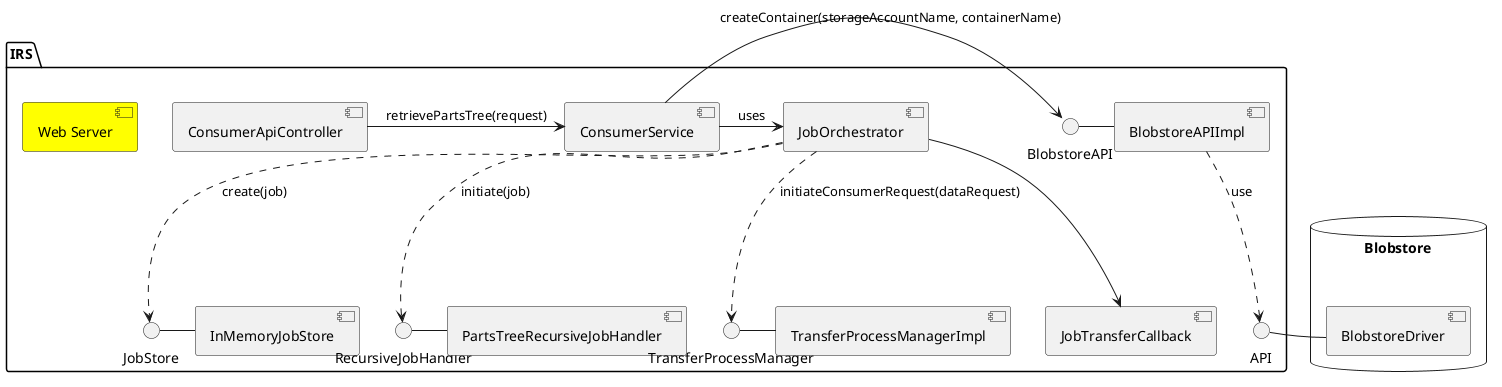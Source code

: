 @startuml
'https://plantuml.com/component-diagram


package "IRS" {

  component  [Web Server] #Yellow
  [ConsumerApiController]
  [ConsumerService]
  ConsumerApiController -> ConsumerService : retrievePartsTree(request)
  BlobstoreAPI - [BlobstoreAPIImpl]

  ConsumerService -> BlobstoreAPI : createContainer(storageAccountName, containerName)
  [JobOrchestrator]
  ConsumerService -> JobOrchestrator : uses
  BlobstoreAPIImpl ..> API : use
  JobStore -  [InMemoryJobStore]
  JobOrchestrator ..> JobStore : create(job)

  RecursiveJobHandler - [PartsTreeRecursiveJobHandler]
  JobOrchestrator ..> RecursiveJobHandler: initiate(job)

  TransferProcessManager - [TransferProcessManagerImpl]
  JobOrchestrator ..> TransferProcessManager: initiateConsumerRequest(dataRequest)

  JobOrchestrator --> [JobTransferCallback]
}


package "Blobstore" {
  API - [BlobstoreDriver]

}

database Blobstore {
}


@enduml